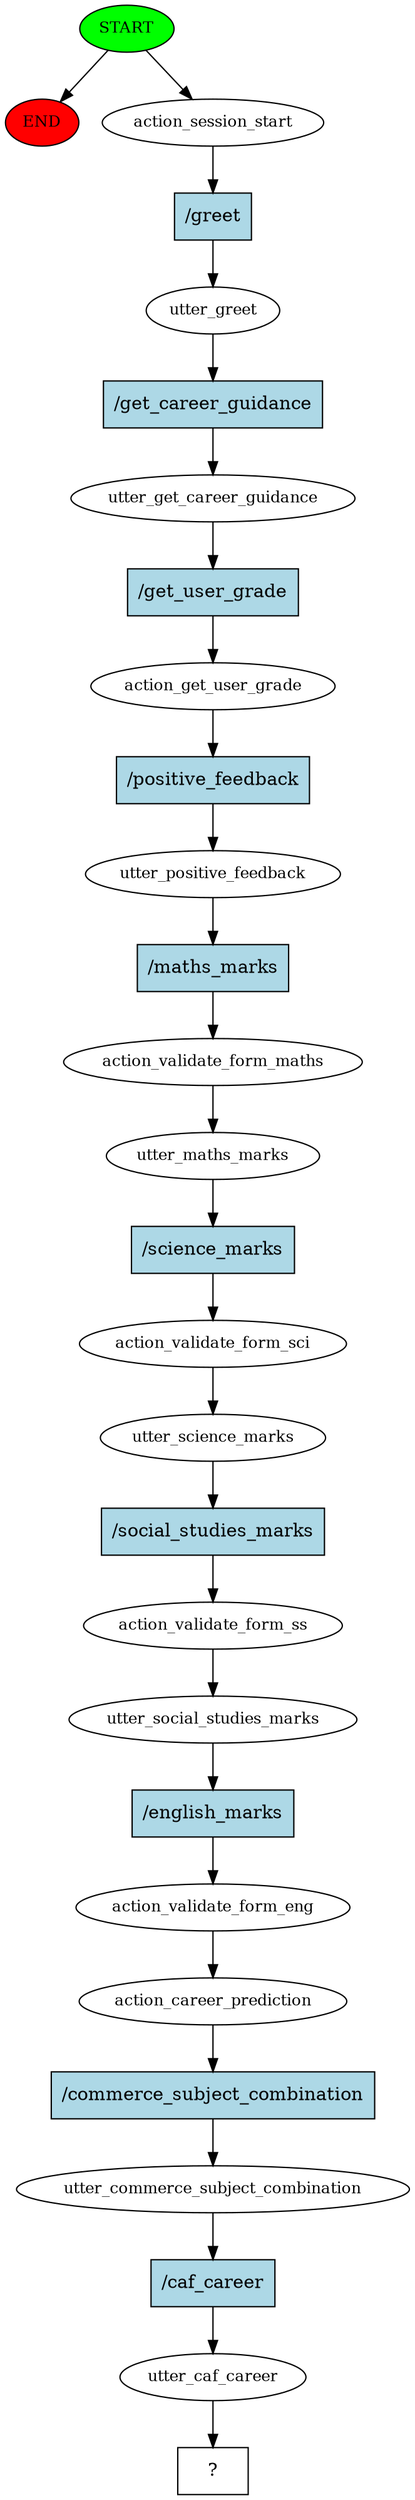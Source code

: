 digraph  {
0 [class="start active", fillcolor=green, fontsize=12, label=START, style=filled];
"-1" [class=end, fillcolor=red, fontsize=12, label=END, style=filled];
1 [class=active, fontsize=12, label=action_session_start];
2 [class=active, fontsize=12, label=utter_greet];
3 [class=active, fontsize=12, label=utter_get_career_guidance];
4 [class=active, fontsize=12, label=action_get_user_grade];
5 [class=active, fontsize=12, label=utter_positive_feedback];
6 [class=active, fontsize=12, label=action_validate_form_maths];
7 [class=active, fontsize=12, label=utter_maths_marks];
8 [class=active, fontsize=12, label=action_validate_form_sci];
9 [class=active, fontsize=12, label=utter_science_marks];
10 [class=active, fontsize=12, label=action_validate_form_ss];
11 [class=active, fontsize=12, label=utter_social_studies_marks];
12 [class=active, fontsize=12, label=action_validate_form_eng];
13 [class=active, fontsize=12, label=action_career_prediction];
14 [class=active, fontsize=12, label=utter_commerce_subject_combination];
15 [class=active, fontsize=12, label=utter_caf_career];
16 [class="intent dashed active", label="  ?  ", shape=rect];
17 [class="intent active", fillcolor=lightblue, label="/greet", shape=rect, style=filled];
18 [class="intent active", fillcolor=lightblue, label="/get_career_guidance", shape=rect, style=filled];
19 [class="intent active", fillcolor=lightblue, label="/get_user_grade", shape=rect, style=filled];
20 [class="intent active", fillcolor=lightblue, label="/positive_feedback", shape=rect, style=filled];
21 [class="intent active", fillcolor=lightblue, label="/maths_marks", shape=rect, style=filled];
22 [class="intent active", fillcolor=lightblue, label="/science_marks", shape=rect, style=filled];
23 [class="intent active", fillcolor=lightblue, label="/social_studies_marks", shape=rect, style=filled];
24 [class="intent active", fillcolor=lightblue, label="/english_marks", shape=rect, style=filled];
25 [class="intent active", fillcolor=lightblue, label="/commerce_subject_combination", shape=rect, style=filled];
26 [class="intent active", fillcolor=lightblue, label="/caf_career", shape=rect, style=filled];
0 -> "-1"  [class="", key=NONE, label=""];
0 -> 1  [class=active, key=NONE, label=""];
1 -> 17  [class=active, key=0];
2 -> 18  [class=active, key=0];
3 -> 19  [class=active, key=0];
4 -> 20  [class=active, key=0];
5 -> 21  [class=active, key=0];
6 -> 7  [class=active, key=NONE, label=""];
7 -> 22  [class=active, key=0];
8 -> 9  [class=active, key=NONE, label=""];
9 -> 23  [class=active, key=0];
10 -> 11  [class=active, key=NONE, label=""];
11 -> 24  [class=active, key=0];
12 -> 13  [class=active, key=NONE, label=""];
13 -> 25  [class=active, key=0];
14 -> 26  [class=active, key=0];
15 -> 16  [class=active, key=NONE, label=""];
17 -> 2  [class=active, key=0];
18 -> 3  [class=active, key=0];
19 -> 4  [class=active, key=0];
20 -> 5  [class=active, key=0];
21 -> 6  [class=active, key=0];
22 -> 8  [class=active, key=0];
23 -> 10  [class=active, key=0];
24 -> 12  [class=active, key=0];
25 -> 14  [class=active, key=0];
26 -> 15  [class=active, key=0];
}
